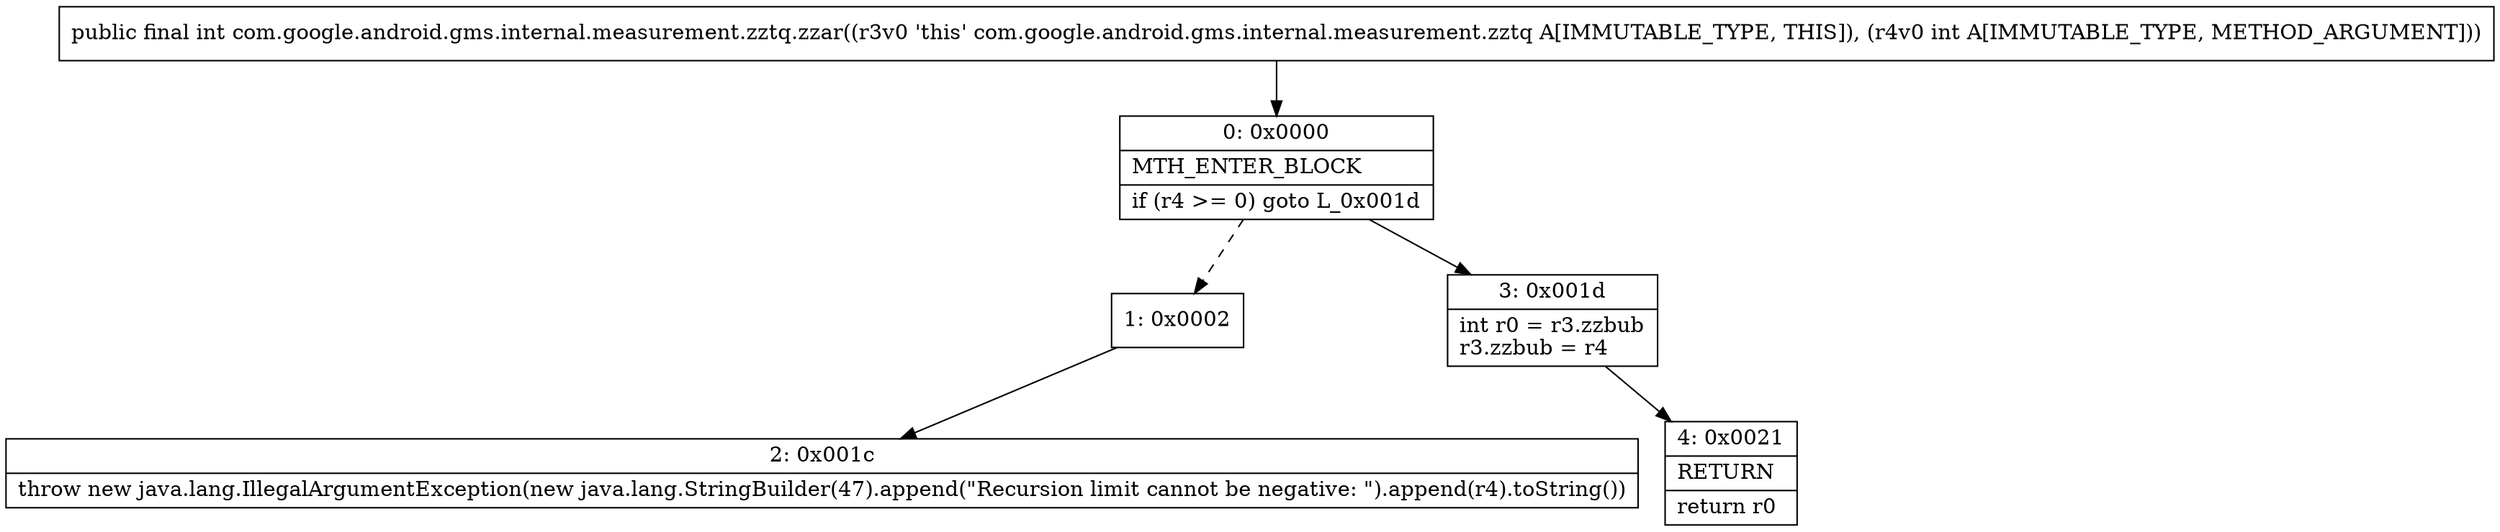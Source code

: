 digraph "CFG forcom.google.android.gms.internal.measurement.zztq.zzar(I)I" {
Node_0 [shape=record,label="{0\:\ 0x0000|MTH_ENTER_BLOCK\l|if (r4 \>= 0) goto L_0x001d\l}"];
Node_1 [shape=record,label="{1\:\ 0x0002}"];
Node_2 [shape=record,label="{2\:\ 0x001c|throw new java.lang.IllegalArgumentException(new java.lang.StringBuilder(47).append(\"Recursion limit cannot be negative: \").append(r4).toString())\l}"];
Node_3 [shape=record,label="{3\:\ 0x001d|int r0 = r3.zzbub\lr3.zzbub = r4\l}"];
Node_4 [shape=record,label="{4\:\ 0x0021|RETURN\l|return r0\l}"];
MethodNode[shape=record,label="{public final int com.google.android.gms.internal.measurement.zztq.zzar((r3v0 'this' com.google.android.gms.internal.measurement.zztq A[IMMUTABLE_TYPE, THIS]), (r4v0 int A[IMMUTABLE_TYPE, METHOD_ARGUMENT])) }"];
MethodNode -> Node_0;
Node_0 -> Node_1[style=dashed];
Node_0 -> Node_3;
Node_1 -> Node_2;
Node_3 -> Node_4;
}

